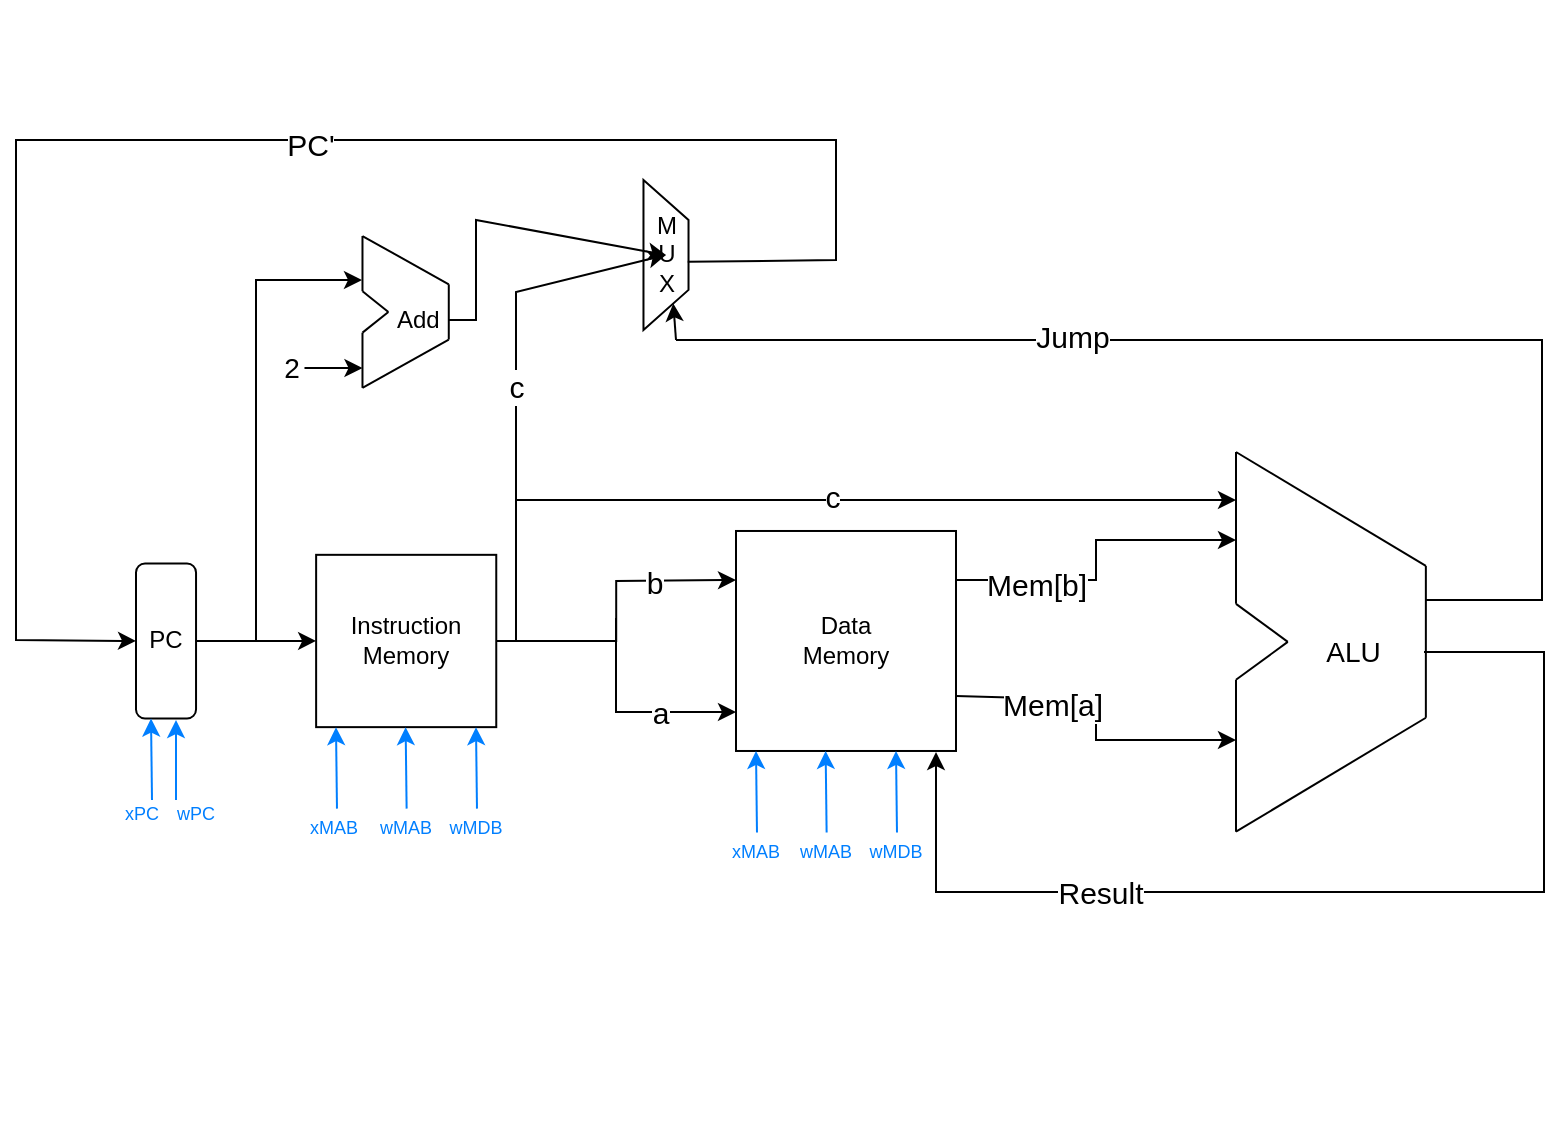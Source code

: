 <mxfile version="20.5.1" type="device"><diagram id="ImPO30HscrvvmPZLYg39" name="Page-1"><mxGraphModel dx="1422" dy="707" grid="1" gridSize="10" guides="1" tooltips="1" connect="1" arrows="1" fold="1" page="1" pageScale="1" pageWidth="827" pageHeight="1169" math="0" shadow="0"><root><mxCell id="0"/><mxCell id="1" parent="0"/><mxCell id="aipO5YTy6fVU50ErYVFz-26" value="" style="group" parent="1" vertex="1" connectable="0"><mxGeometry x="90" y="110" width="630" height="560" as="geometry"/></mxCell><mxCell id="aipO5YTy6fVU50ErYVFz-27" value="" style="group" parent="aipO5YTy6fVU50ErYVFz-26" vertex="1" connectable="0"><mxGeometry width="530" height="560" as="geometry"/></mxCell><mxCell id="aipO5YTy6fVU50ErYVFz-28" value="Instruction Memory" style="rounded=0;whiteSpace=wrap;html=1;" parent="aipO5YTy6fVU50ErYVFz-27" vertex="1"><mxGeometry x="90.067" y="277.415" width="90.067" height="86.154" as="geometry"/></mxCell><mxCell id="aipO5YTy6fVU50ErYVFz-29" style="edgeStyle=orthogonalEdgeStyle;rounded=0;jumpSize=4;orthogonalLoop=1;jettySize=auto;html=1;exitX=1;exitY=0.5;exitDx=0;exitDy=0;entryX=0;entryY=0.5;entryDx=0;entryDy=0;" parent="aipO5YTy6fVU50ErYVFz-27" source="aipO5YTy6fVU50ErYVFz-30" target="aipO5YTy6fVU50ErYVFz-28" edge="1"><mxGeometry relative="1" as="geometry"/></mxCell><mxCell id="aipO5YTy6fVU50ErYVFz-30" value="PC" style="rounded=1;whiteSpace=wrap;html=1;" parent="aipO5YTy6fVU50ErYVFz-27" vertex="1"><mxGeometry y="281.723" width="30.022" height="77.538" as="geometry"/></mxCell><mxCell id="aipO5YTy6fVU50ErYVFz-36" value="&#10;&#10;    Add" style="group" parent="aipO5YTy6fVU50ErYVFz-27" vertex="1" connectable="0"><mxGeometry x="113.241" y="118.005" width="43.151" height="75.932" as="geometry"/></mxCell><mxCell id="aipO5YTy6fVU50ErYVFz-37" value="" style="endArrow=none;html=1;rounded=0;jumpSize=4;" parent="aipO5YTy6fVU50ErYVFz-36" edge="1"><mxGeometry width="50" height="50" relative="1" as="geometry"><mxPoint x="43.151" y="51.772" as="sourcePoint"/><mxPoint x="43.151" y="24.16" as="targetPoint"/></mxGeometry></mxCell><mxCell id="aipO5YTy6fVU50ErYVFz-38" value="" style="endArrow=none;html=1;rounded=0;jumpSize=4;" parent="aipO5YTy6fVU50ErYVFz-36" edge="1"><mxGeometry width="50" height="50" relative="1" as="geometry"><mxPoint y="75.932" as="sourcePoint"/><mxPoint x="43.151" y="51.772" as="targetPoint"/></mxGeometry></mxCell><mxCell id="aipO5YTy6fVU50ErYVFz-39" value="" style="endArrow=none;html=1;rounded=0;jumpSize=4;" parent="aipO5YTy6fVU50ErYVFz-36" edge="1"><mxGeometry width="50" height="50" relative="1" as="geometry"><mxPoint as="sourcePoint"/><mxPoint x="43.151" y="24.16" as="targetPoint"/></mxGeometry></mxCell><mxCell id="aipO5YTy6fVU50ErYVFz-40" value="" style="endArrow=none;html=1;rounded=0;jumpSize=4;" parent="aipO5YTy6fVU50ErYVFz-36" edge="1"><mxGeometry width="50" height="50" relative="1" as="geometry"><mxPoint y="27.612" as="sourcePoint"/><mxPoint as="targetPoint"/></mxGeometry></mxCell><mxCell id="aipO5YTy6fVU50ErYVFz-41" value="" style="endArrow=none;html=1;rounded=0;jumpSize=4;" parent="aipO5YTy6fVU50ErYVFz-36" edge="1"><mxGeometry width="50" height="50" relative="1" as="geometry"><mxPoint y="75.932" as="sourcePoint"/><mxPoint y="48.32" as="targetPoint"/></mxGeometry></mxCell><mxCell id="aipO5YTy6fVU50ErYVFz-42" value="" style="endArrow=none;html=1;rounded=0;jumpSize=4;" parent="aipO5YTy6fVU50ErYVFz-36" edge="1"><mxGeometry width="50" height="50" relative="1" as="geometry"><mxPoint x="12.945" y="37.966" as="sourcePoint"/><mxPoint y="27.612" as="targetPoint"/></mxGeometry></mxCell><mxCell id="aipO5YTy6fVU50ErYVFz-43" value="" style="endArrow=none;html=1;rounded=0;jumpSize=4;" parent="aipO5YTy6fVU50ErYVFz-36" edge="1"><mxGeometry width="50" height="50" relative="1" as="geometry"><mxPoint y="48.32" as="sourcePoint"/><mxPoint x="12.945" y="37.966" as="targetPoint"/></mxGeometry></mxCell><mxCell id="aipO5YTy6fVU50ErYVFz-44" value="" style="endArrow=classic;html=1;rounded=0;jumpSize=4;" parent="aipO5YTy6fVU50ErYVFz-27" edge="1"><mxGeometry width="50" height="50" relative="1" as="geometry"><mxPoint x="84.24" y="184" as="sourcePoint"/><mxPoint x="113.24" y="184" as="targetPoint"/><Array as="points"/></mxGeometry></mxCell><mxCell id="aipO5YTy6fVU50ErYVFz-46" value="" style="endArrow=classic;html=1;rounded=0;jumpSize=4;targetPerimeterSpacing=0;" parent="aipO5YTy6fVU50ErYVFz-27" edge="1"><mxGeometry width="50" height="50" relative="1" as="geometry"><mxPoint x="60" y="320" as="sourcePoint"/><mxPoint x="113" y="140" as="targetPoint"/><Array as="points"><mxPoint x="60" y="170"/><mxPoint x="60" y="140"/></Array></mxGeometry></mxCell><mxCell id="aipO5YTy6fVU50ErYVFz-59" value="Data&lt;br&gt;Memory" style="whiteSpace=wrap;html=1;aspect=fixed;" parent="aipO5YTy6fVU50ErYVFz-27" vertex="1"><mxGeometry x="300" y="265.49" width="110" height="110" as="geometry"/></mxCell><mxCell id="aipO5YTy6fVU50ErYVFz-149" value="2" style="text;html=1;strokeColor=none;fillColor=none;align=center;verticalAlign=middle;whiteSpace=wrap;rounded=0;fontSize=14;" parent="aipO5YTy6fVU50ErYVFz-27" vertex="1"><mxGeometry x="68.24" y="173.94" width="20" height="20" as="geometry"/></mxCell><mxCell id="xWGVz5EZjD64xNdwuTp5-12" value="&lt;font style=&quot;font-size: 9px;&quot; color=&quot;#007fff&quot;&gt;xMAB&lt;/font&gt;" style="text;html=1;strokeColor=none;fillColor=none;align=center;verticalAlign=middle;whiteSpace=wrap;rounded=0;fontSize=14;" parent="aipO5YTy6fVU50ErYVFz-27" vertex="1"><mxGeometry x="69.04" y="397" width="60" height="30" as="geometry"/></mxCell><mxCell id="xWGVz5EZjD64xNdwuTp5-3" value="&lt;font style=&quot;font-size: 9px;&quot; color=&quot;#007fff&quot;&gt;wPC&lt;/font&gt;" style="text;html=1;strokeColor=none;fillColor=none;align=center;verticalAlign=middle;whiteSpace=wrap;rounded=0;fontSize=14;" parent="aipO5YTy6fVU50ErYVFz-27" vertex="1"><mxGeometry y="390" width="60" height="30" as="geometry"/></mxCell><mxCell id="xWGVz5EZjD64xNdwuTp5-21" value="" style="group" parent="aipO5YTy6fVU50ErYVFz-27" vertex="1" connectable="0"><mxGeometry x="99.996" y="363.572" width="100.004" height="63.428" as="geometry"/></mxCell><mxCell id="xWGVz5EZjD64xNdwuTp5-8" value="" style="endArrow=classic;html=1;rounded=0;fontSize=14;entryX=0.25;entryY=1;entryDx=0;entryDy=0;fillColor=#d5e8d4;strokeColor=#007FFF;" parent="xWGVz5EZjD64xNdwuTp5-21" edge="1"><mxGeometry width="50" height="50" relative="1" as="geometry"><mxPoint x="0.494" y="40.738" as="sourcePoint"/><mxPoint as="targetPoint"/></mxGeometry></mxCell><mxCell id="xWGVz5EZjD64xNdwuTp5-7" value="" style="endArrow=classic;html=1;rounded=0;fontSize=14;entryX=0.25;entryY=1;entryDx=0;entryDy=0;fillColor=#d5e8d4;strokeColor=#007FFF;" parent="xWGVz5EZjD64xNdwuTp5-21" edge="1"><mxGeometry width="50" height="50" relative="1" as="geometry"><mxPoint x="35.314" y="40.738" as="sourcePoint"/><mxPoint x="34.82" as="targetPoint"/></mxGeometry></mxCell><mxCell id="xWGVz5EZjD64xNdwuTp5-9" value="" style="endArrow=classic;html=1;rounded=0;fontSize=14;entryX=0.25;entryY=1;entryDx=0;entryDy=0;fillColor=#d5e8d4;strokeColor=#007FFF;" parent="xWGVz5EZjD64xNdwuTp5-21" edge="1"><mxGeometry width="50" height="50" relative="1" as="geometry"><mxPoint x="70.494" y="40.738" as="sourcePoint"/><mxPoint x="70" as="targetPoint"/></mxGeometry></mxCell><mxCell id="xWGVz5EZjD64xNdwuTp5-16" value="&lt;font style=&quot;font-size: 9px;&quot; color=&quot;#007fff&quot;&gt;wMAB&lt;/font&gt;" style="text;html=1;strokeColor=none;fillColor=none;align=center;verticalAlign=middle;whiteSpace=wrap;rounded=0;fontSize=14;" parent="xWGVz5EZjD64xNdwuTp5-21" vertex="1"><mxGeometry x="5.104" y="33.428" width="60" height="30" as="geometry"/></mxCell><mxCell id="xWGVz5EZjD64xNdwuTp5-17" value="&lt;font style=&quot;font-size: 9px;&quot; color=&quot;#007fff&quot;&gt;wMDB&lt;/font&gt;" style="text;html=1;strokeColor=none;fillColor=none;align=center;verticalAlign=middle;whiteSpace=wrap;rounded=0;fontSize=14;" parent="xWGVz5EZjD64xNdwuTp5-21" vertex="1"><mxGeometry x="40.004" y="33.428" width="60" height="30" as="geometry"/></mxCell><mxCell id="xWGVz5EZjD64xNdwuTp5-22" value="" style="group" parent="aipO5YTy6fVU50ErYVFz-27" vertex="1" connectable="0"><mxGeometry x="309.996" y="375.492" width="100.004" height="63.428" as="geometry"/></mxCell><mxCell id="xWGVz5EZjD64xNdwuTp5-23" value="" style="endArrow=classic;html=1;rounded=0;fontSize=14;entryX=0.25;entryY=1;entryDx=0;entryDy=0;fillColor=#d5e8d4;strokeColor=#007FFF;" parent="xWGVz5EZjD64xNdwuTp5-22" edge="1"><mxGeometry width="50" height="50" relative="1" as="geometry"><mxPoint x="0.494" y="40.738" as="sourcePoint"/><mxPoint as="targetPoint"/></mxGeometry></mxCell><mxCell id="xWGVz5EZjD64xNdwuTp5-24" value="" style="endArrow=classic;html=1;rounded=0;fontSize=14;entryX=0.25;entryY=1;entryDx=0;entryDy=0;fillColor=#d5e8d4;strokeColor=#007FFF;" parent="xWGVz5EZjD64xNdwuTp5-22" edge="1"><mxGeometry width="50" height="50" relative="1" as="geometry"><mxPoint x="35.314" y="40.738" as="sourcePoint"/><mxPoint x="34.82" as="targetPoint"/></mxGeometry></mxCell><mxCell id="xWGVz5EZjD64xNdwuTp5-25" value="" style="endArrow=classic;html=1;rounded=0;fontSize=14;entryX=0.25;entryY=1;entryDx=0;entryDy=0;fillColor=#d5e8d4;strokeColor=#007FFF;" parent="xWGVz5EZjD64xNdwuTp5-22" edge="1"><mxGeometry width="50" height="50" relative="1" as="geometry"><mxPoint x="70.494" y="40.738" as="sourcePoint"/><mxPoint x="70" as="targetPoint"/></mxGeometry></mxCell><mxCell id="xWGVz5EZjD64xNdwuTp5-26" value="&lt;font style=&quot;font-size: 9px;&quot; color=&quot;#007fff&quot;&gt;wMAB&lt;/font&gt;" style="text;html=1;strokeColor=none;fillColor=none;align=center;verticalAlign=middle;whiteSpace=wrap;rounded=0;fontSize=14;" parent="xWGVz5EZjD64xNdwuTp5-22" vertex="1"><mxGeometry x="5.104" y="33.428" width="60" height="30" as="geometry"/></mxCell><mxCell id="xWGVz5EZjD64xNdwuTp5-27" value="&lt;font style=&quot;font-size: 9px;&quot; color=&quot;#007fff&quot;&gt;wMDB&lt;/font&gt;" style="text;html=1;strokeColor=none;fillColor=none;align=center;verticalAlign=middle;whiteSpace=wrap;rounded=0;fontSize=14;" parent="xWGVz5EZjD64xNdwuTp5-22" vertex="1"><mxGeometry x="40.004" y="33.428" width="60" height="30" as="geometry"/></mxCell><mxCell id="xWGVz5EZjD64xNdwuTp5-28" value="&lt;font style=&quot;font-size: 9px;&quot; color=&quot;#007fff&quot;&gt;xMAB&lt;/font&gt;" style="text;html=1;strokeColor=none;fillColor=none;align=center;verticalAlign=middle;whiteSpace=wrap;rounded=0;fontSize=14;" parent="xWGVz5EZjD64xNdwuTp5-22" vertex="1"><mxGeometry x="-29.996" y="33.428" width="60" height="30" as="geometry"/></mxCell><mxCell id="aipO5YTy6fVU50ErYVFz-65" value="M&lt;br&gt;U&lt;br&gt;X" style="shape=trapezoid;perimeter=trapezoidPerimeter;whiteSpace=wrap;html=1;fixedSize=1;direction=south;" parent="aipO5YTy6fVU50ErYVFz-27" vertex="1"><mxGeometry x="253.743" y="90.002" width="22.517" height="74.954" as="geometry"/></mxCell><mxCell id="aipO5YTy6fVU50ErYVFz-75" value="" style="endArrow=classic;html=1;rounded=0;entryX=0;entryY=0.5;entryDx=0;entryDy=0;targetPerimeterSpacing=0;sourcePerimeterSpacing=0;exitX=0.546;exitY=0.017;exitDx=0;exitDy=0;exitPerimeter=0;" parent="aipO5YTy6fVU50ErYVFz-27" source="aipO5YTy6fVU50ErYVFz-65" target="aipO5YTy6fVU50ErYVFz-30" edge="1"><mxGeometry width="50" height="50" relative="1" as="geometry"><mxPoint x="310" y="140" as="sourcePoint"/><mxPoint x="370" y="250" as="targetPoint"/><Array as="points"><mxPoint x="350" y="130"/><mxPoint x="350" y="70"/><mxPoint x="-60" y="70"/><mxPoint x="-60" y="320"/></Array></mxGeometry></mxCell><mxCell id="P6aiBMBkLSFj5suqnQ0x-17" value="PC'" style="edgeLabel;html=1;align=center;verticalAlign=middle;resizable=0;points=[];fontSize=15;" vertex="1" connectable="0" parent="aipO5YTy6fVU50ErYVFz-75"><mxGeometry x="0.142" y="2" relative="1" as="geometry"><mxPoint x="90" as="offset"/></mxGeometry></mxCell><mxCell id="aipO5YTy6fVU50ErYVFz-48" value="&#10;&#10;&#10;&#10;&#10;      ALU" style="group;fontSize=14;" parent="aipO5YTy6fVU50ErYVFz-26" vertex="1" connectable="0"><mxGeometry x="549.998" y="226.001" width="94.932" height="189.831" as="geometry"/></mxCell><mxCell id="aipO5YTy6fVU50ErYVFz-49" value="" style="endArrow=none;html=1;rounded=0;jumpSize=4;" parent="aipO5YTy6fVU50ErYVFz-48" edge="1"><mxGeometry width="50" height="50" relative="1" as="geometry"><mxPoint y="75.932" as="sourcePoint"/><mxPoint as="targetPoint"/></mxGeometry></mxCell><mxCell id="aipO5YTy6fVU50ErYVFz-50" value="" style="endArrow=none;html=1;rounded=0;jumpSize=4;" parent="aipO5YTy6fVU50ErYVFz-48" edge="1"><mxGeometry width="50" height="50" relative="1" as="geometry"><mxPoint y="189.831" as="sourcePoint"/><mxPoint y="113.898" as="targetPoint"/></mxGeometry></mxCell><mxCell id="aipO5YTy6fVU50ErYVFz-51" value="" style="endArrow=none;html=1;rounded=0;jumpSize=4;" parent="aipO5YTy6fVU50ErYVFz-48" edge="1"><mxGeometry width="50" height="50" relative="1" as="geometry"><mxPoint x="94.932" y="56.949" as="sourcePoint"/><mxPoint as="targetPoint"/></mxGeometry></mxCell><mxCell id="aipO5YTy6fVU50ErYVFz-52" value="" style="endArrow=none;html=1;rounded=0;jumpSize=4;" parent="aipO5YTy6fVU50ErYVFz-48" edge="1"><mxGeometry width="50" height="50" relative="1" as="geometry"><mxPoint y="189.831" as="sourcePoint"/><mxPoint x="94.932" y="132.881" as="targetPoint"/></mxGeometry></mxCell><mxCell id="aipO5YTy6fVU50ErYVFz-53" value="" style="endArrow=none;html=1;rounded=0;jumpSize=4;" parent="aipO5YTy6fVU50ErYVFz-48" edge="1"><mxGeometry width="50" height="50" relative="1" as="geometry"><mxPoint x="25.89" y="94.915" as="sourcePoint"/><mxPoint y="75.932" as="targetPoint"/></mxGeometry></mxCell><mxCell id="aipO5YTy6fVU50ErYVFz-54" value="" style="endArrow=none;html=1;rounded=0;jumpSize=4;" parent="aipO5YTy6fVU50ErYVFz-48" edge="1"><mxGeometry width="50" height="50" relative="1" as="geometry"><mxPoint y="113.898" as="sourcePoint"/><mxPoint x="25.89" y="94.915" as="targetPoint"/></mxGeometry></mxCell><mxCell id="aipO5YTy6fVU50ErYVFz-55" value="" style="endArrow=none;html=1;rounded=0;jumpSize=4;" parent="aipO5YTy6fVU50ErYVFz-48" edge="1"><mxGeometry width="50" height="50" relative="1" as="geometry"><mxPoint x="94.932" y="132.881" as="sourcePoint"/><mxPoint x="94.932" y="56.949" as="targetPoint"/></mxGeometry></mxCell><mxCell id="aipO5YTy6fVU50ErYVFz-61" style="edgeStyle=orthogonalEdgeStyle;rounded=0;orthogonalLoop=1;jettySize=auto;html=1;exitX=1;exitY=0.5;exitDx=0;exitDy=0;" parent="1" source="aipO5YTy6fVU50ErYVFz-28" edge="1"><mxGeometry relative="1" as="geometry"><mxPoint x="390" y="400" as="targetPoint"/></mxGeometry></mxCell><mxCell id="P6aiBMBkLSFj5suqnQ0x-5" value="b" style="edgeLabel;html=1;align=center;verticalAlign=middle;resizable=0;points=[];fontSize=15;" vertex="1" connectable="0" parent="aipO5YTy6fVU50ErYVFz-61"><mxGeometry x="0.455" relative="1" as="geometry"><mxPoint as="offset"/></mxGeometry></mxCell><mxCell id="aipO5YTy6fVU50ErYVFz-62" value="" style="endArrow=classic;html=1;rounded=0;" parent="1" edge="1"><mxGeometry width="50" height="50" relative="1" as="geometry"><mxPoint x="330" y="419" as="sourcePoint"/><mxPoint x="390" y="466" as="targetPoint"/><Array as="points"><mxPoint x="330" y="466"/></Array></mxGeometry></mxCell><mxCell id="P6aiBMBkLSFj5suqnQ0x-6" value="a" style="edgeLabel;html=1;align=center;verticalAlign=middle;resizable=0;points=[];fontSize=15;" vertex="1" connectable="0" parent="aipO5YTy6fVU50ErYVFz-62"><mxGeometry x="0.282" relative="1" as="geometry"><mxPoint as="offset"/></mxGeometry></mxCell><mxCell id="aipO5YTy6fVU50ErYVFz-63" value="" style="endArrow=classic;html=1;rounded=0;" parent="1" edge="1"><mxGeometry width="50" height="50" relative="1" as="geometry"><mxPoint x="500" y="400" as="sourcePoint"/><mxPoint x="640" y="380" as="targetPoint"/><Array as="points"><mxPoint x="570" y="400"/><mxPoint x="570" y="380"/></Array></mxGeometry></mxCell><mxCell id="P6aiBMBkLSFj5suqnQ0x-3" value="&lt;font style=&quot;font-size: 15px;&quot;&gt;Mem[b]&lt;/font&gt;" style="edgeLabel;html=1;align=center;verticalAlign=middle;resizable=0;points=[];fontSize=15;" vertex="1" connectable="0" parent="aipO5YTy6fVU50ErYVFz-63"><mxGeometry x="-0.338" y="-4" relative="1" as="geometry"><mxPoint x="-13" y="-2" as="offset"/></mxGeometry></mxCell><mxCell id="aipO5YTy6fVU50ErYVFz-64" value="" style="endArrow=classic;html=1;rounded=0;exitX=1;exitY=0.75;exitDx=0;exitDy=0;" parent="1" source="aipO5YTy6fVU50ErYVFz-59" edge="1"><mxGeometry width="50" height="50" relative="1" as="geometry"><mxPoint x="500" y="480" as="sourcePoint"/><mxPoint x="640" y="480" as="targetPoint"/><Array as="points"><mxPoint x="570" y="460"/><mxPoint x="570" y="480"/></Array></mxGeometry></mxCell><mxCell id="P6aiBMBkLSFj5suqnQ0x-4" value="Mem[a]" style="edgeLabel;html=1;align=center;verticalAlign=middle;resizable=0;points=[];fontSize=15;" vertex="1" connectable="0" parent="aipO5YTy6fVU50ErYVFz-64"><mxGeometry x="-0.399" y="-2" relative="1" as="geometry"><mxPoint as="offset"/></mxGeometry></mxCell><mxCell id="aipO5YTy6fVU50ErYVFz-69" value="" style="endArrow=classic;html=1;rounded=0;" parent="1" edge="1"><mxGeometry width="50" height="50" relative="1" as="geometry"><mxPoint x="734" y="436" as="sourcePoint"/><mxPoint x="490" y="486" as="targetPoint"/><Array as="points"><mxPoint x="794" y="436"/><mxPoint x="794" y="556"/><mxPoint x="490" y="556"/></Array></mxGeometry></mxCell><mxCell id="P6aiBMBkLSFj5suqnQ0x-10" value="Result" style="edgeLabel;html=1;align=center;verticalAlign=middle;resizable=0;points=[];fontSize=15;" vertex="1" connectable="0" parent="aipO5YTy6fVU50ErYVFz-69"><mxGeometry x="0.451" relative="1" as="geometry"><mxPoint as="offset"/></mxGeometry></mxCell><mxCell id="aipO5YTy6fVU50ErYVFz-70" value="" style="endArrow=classic;html=1;rounded=0;entryX=0.75;entryY=1;entryDx=0;entryDy=0;" parent="1" edge="1" target="aipO5YTy6fVU50ErYVFz-65"><mxGeometry width="50" height="50" relative="1" as="geometry"><mxPoint x="280" y="430" as="sourcePoint"/><mxPoint x="340" y="200" as="targetPoint"/><Array as="points"><mxPoint x="280" y="256"/></Array></mxGeometry></mxCell><mxCell id="P6aiBMBkLSFj5suqnQ0x-9" value="c" style="edgeLabel;html=1;align=center;verticalAlign=middle;resizable=0;points=[];fontSize=15;" vertex="1" connectable="0" parent="aipO5YTy6fVU50ErYVFz-70"><mxGeometry x="0.009" y="2" relative="1" as="geometry"><mxPoint x="2" as="offset"/></mxGeometry></mxCell><mxCell id="aipO5YTy6fVU50ErYVFz-71" value="" style="endArrow=classic;html=1;rounded=0;" parent="1" edge="1"><mxGeometry width="50" height="50" relative="1" as="geometry"><mxPoint x="280" y="360" as="sourcePoint"/><mxPoint x="640" y="360" as="targetPoint"/></mxGeometry></mxCell><mxCell id="P6aiBMBkLSFj5suqnQ0x-8" value="c" style="edgeLabel;html=1;align=center;verticalAlign=middle;resizable=0;points=[];fontSize=15;" vertex="1" connectable="0" parent="aipO5YTy6fVU50ErYVFz-71"><mxGeometry x="-0.067" y="-1" relative="1" as="geometry"><mxPoint x="-10" y="-3" as="offset"/></mxGeometry></mxCell><mxCell id="aipO5YTy6fVU50ErYVFz-74" value="" style="endArrow=classic;html=1;rounded=0;entryX=0.25;entryY=1;entryDx=0;entryDy=0;" parent="1" edge="1" target="aipO5YTy6fVU50ErYVFz-65"><mxGeometry width="50" height="50" relative="1" as="geometry"><mxPoint x="246" y="270" as="sourcePoint"/><mxPoint x="336" y="170.02" as="targetPoint"/><Array as="points"><mxPoint x="260" y="270"/><mxPoint x="260" y="220"/></Array></mxGeometry></mxCell><mxCell id="xWGVz5EZjD64xNdwuTp5-2" value="" style="endArrow=classic;html=1;rounded=0;fontSize=14;fillColor=#d5e8d4;strokeColor=#007FFF;" parent="1" edge="1"><mxGeometry width="50" height="50" relative="1" as="geometry"><mxPoint x="110" y="510" as="sourcePoint"/><mxPoint x="110" y="470" as="targetPoint"/></mxGeometry></mxCell><mxCell id="xWGVz5EZjD64xNdwuTp5-4" value="" style="endArrow=classic;html=1;rounded=0;fontSize=14;entryX=0.25;entryY=1;entryDx=0;entryDy=0;fillColor=#d5e8d4;strokeColor=#007FFF;" parent="1" target="aipO5YTy6fVU50ErYVFz-30" edge="1"><mxGeometry width="50" height="50" relative="1" as="geometry"><mxPoint x="98" y="510" as="sourcePoint"/><mxPoint x="115.011" y="479.262" as="targetPoint"/></mxGeometry></mxCell><mxCell id="xWGVz5EZjD64xNdwuTp5-6" value="&lt;font style=&quot;font-size: 9px;&quot; color=&quot;#007fff&quot;&gt;xPC&lt;/font&gt;" style="text;html=1;strokeColor=none;fillColor=none;align=center;verticalAlign=middle;whiteSpace=wrap;rounded=0;fontSize=14;" parent="1" vertex="1"><mxGeometry x="63" y="500" width="60" height="30" as="geometry"/></mxCell><mxCell id="P6aiBMBkLSFj5suqnQ0x-11" value="" style="endArrow=none;html=1;rounded=0;" edge="1" parent="1"><mxGeometry width="50" height="50" relative="1" as="geometry"><mxPoint x="735" y="410" as="sourcePoint"/><mxPoint x="360" y="280" as="targetPoint"/><Array as="points"><mxPoint x="793" y="410"/><mxPoint x="793" y="280"/><mxPoint x="753" y="280"/><mxPoint x="683" y="280"/><mxPoint x="563" y="280"/><mxPoint x="360" y="280"/></Array></mxGeometry></mxCell><mxCell id="P6aiBMBkLSFj5suqnQ0x-16" value="Jump" style="edgeLabel;html=1;align=center;verticalAlign=middle;resizable=0;points=[];fontSize=15;" vertex="1" connectable="0" parent="P6aiBMBkLSFj5suqnQ0x-11"><mxGeometry x="0.072" y="3" relative="1" as="geometry"><mxPoint x="-90" y="-5" as="offset"/></mxGeometry></mxCell><mxCell id="P6aiBMBkLSFj5suqnQ0x-15" value="" style="endArrow=classic;html=1;rounded=0;fontSize=15;entryX=1;entryY=0.25;entryDx=0;entryDy=0;" edge="1" parent="1" target="aipO5YTy6fVU50ErYVFz-65"><mxGeometry width="50" height="50" relative="1" as="geometry"><mxPoint x="360" y="280" as="sourcePoint"/><mxPoint x="350" y="260" as="targetPoint"/></mxGeometry></mxCell></root></mxGraphModel></diagram></mxfile>